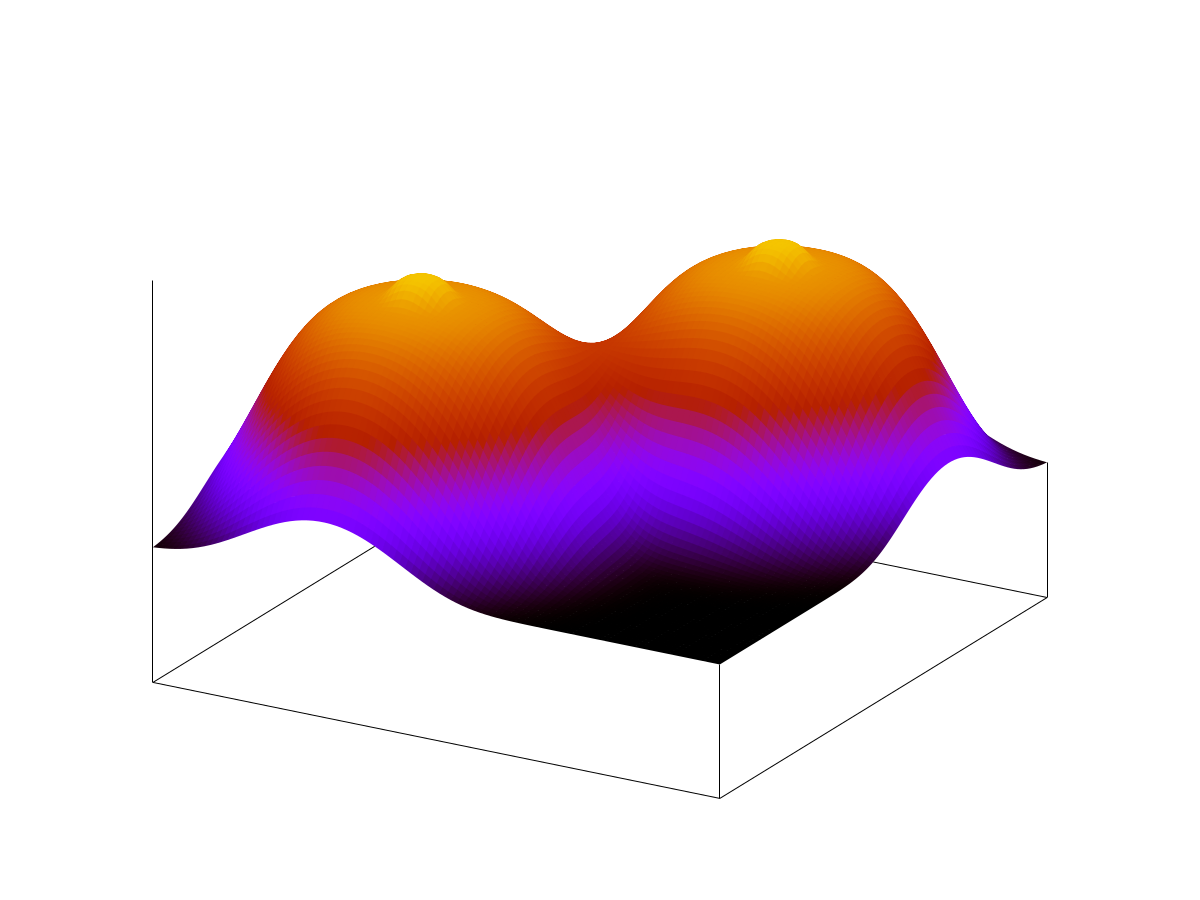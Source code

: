 set terminal pdf

f(x,y) = exp(-((x-4)**2+(y-4)**2)**2/1000)    \
		+ exp(-((x +4)**2+(y+4)**2)**2/1000)  \
		+ 0.1 * exp(-((x +4)**2+(y+4)**2)**2) \
		+ 0.1 * exp(-((x -4)**2+(y-4)**2)**2)

unset colorbox
set pm3d
set hidden3d
set isosamples 100
set zrange [0:1.2]
set format x ""
set format y ""
set format z ""
unset xtics
unset ytics
unset ztics

splot f(x,y) with pm3d notitle